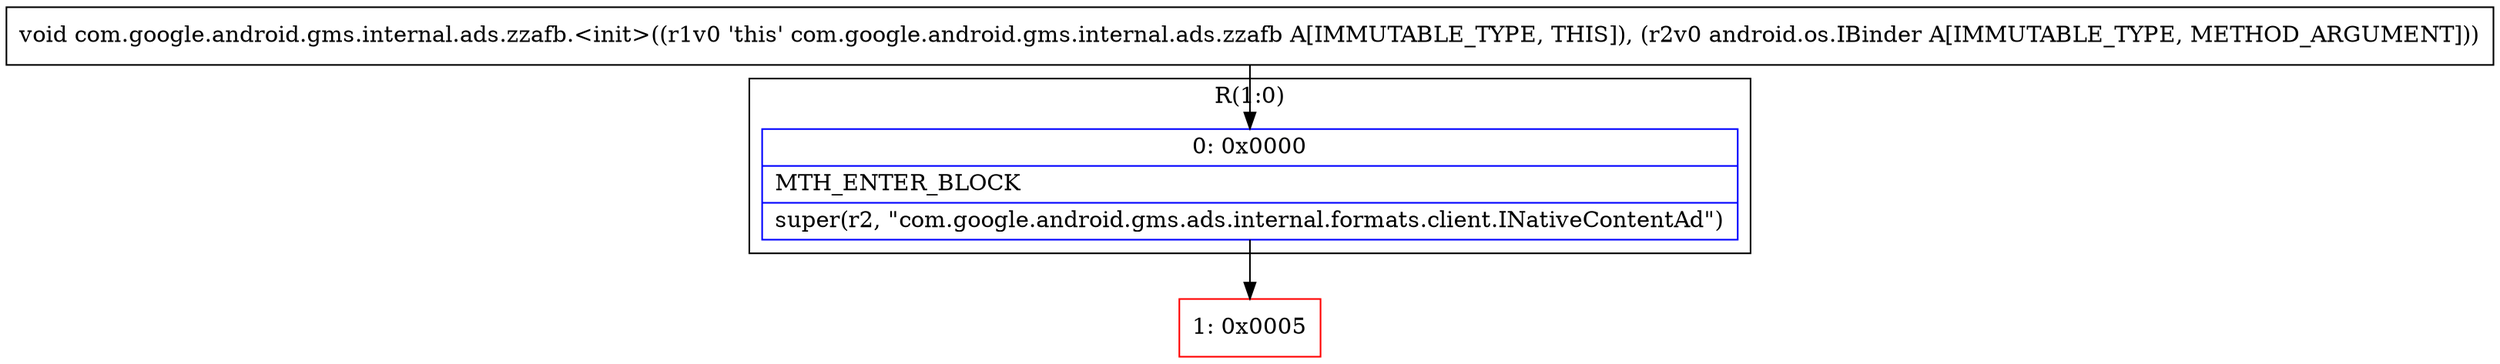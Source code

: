 digraph "CFG forcom.google.android.gms.internal.ads.zzafb.\<init\>(Landroid\/os\/IBinder;)V" {
subgraph cluster_Region_351097971 {
label = "R(1:0)";
node [shape=record,color=blue];
Node_0 [shape=record,label="{0\:\ 0x0000|MTH_ENTER_BLOCK\l|super(r2, \"com.google.android.gms.ads.internal.formats.client.INativeContentAd\")\l}"];
}
Node_1 [shape=record,color=red,label="{1\:\ 0x0005}"];
MethodNode[shape=record,label="{void com.google.android.gms.internal.ads.zzafb.\<init\>((r1v0 'this' com.google.android.gms.internal.ads.zzafb A[IMMUTABLE_TYPE, THIS]), (r2v0 android.os.IBinder A[IMMUTABLE_TYPE, METHOD_ARGUMENT])) }"];
MethodNode -> Node_0;
Node_0 -> Node_1;
}

